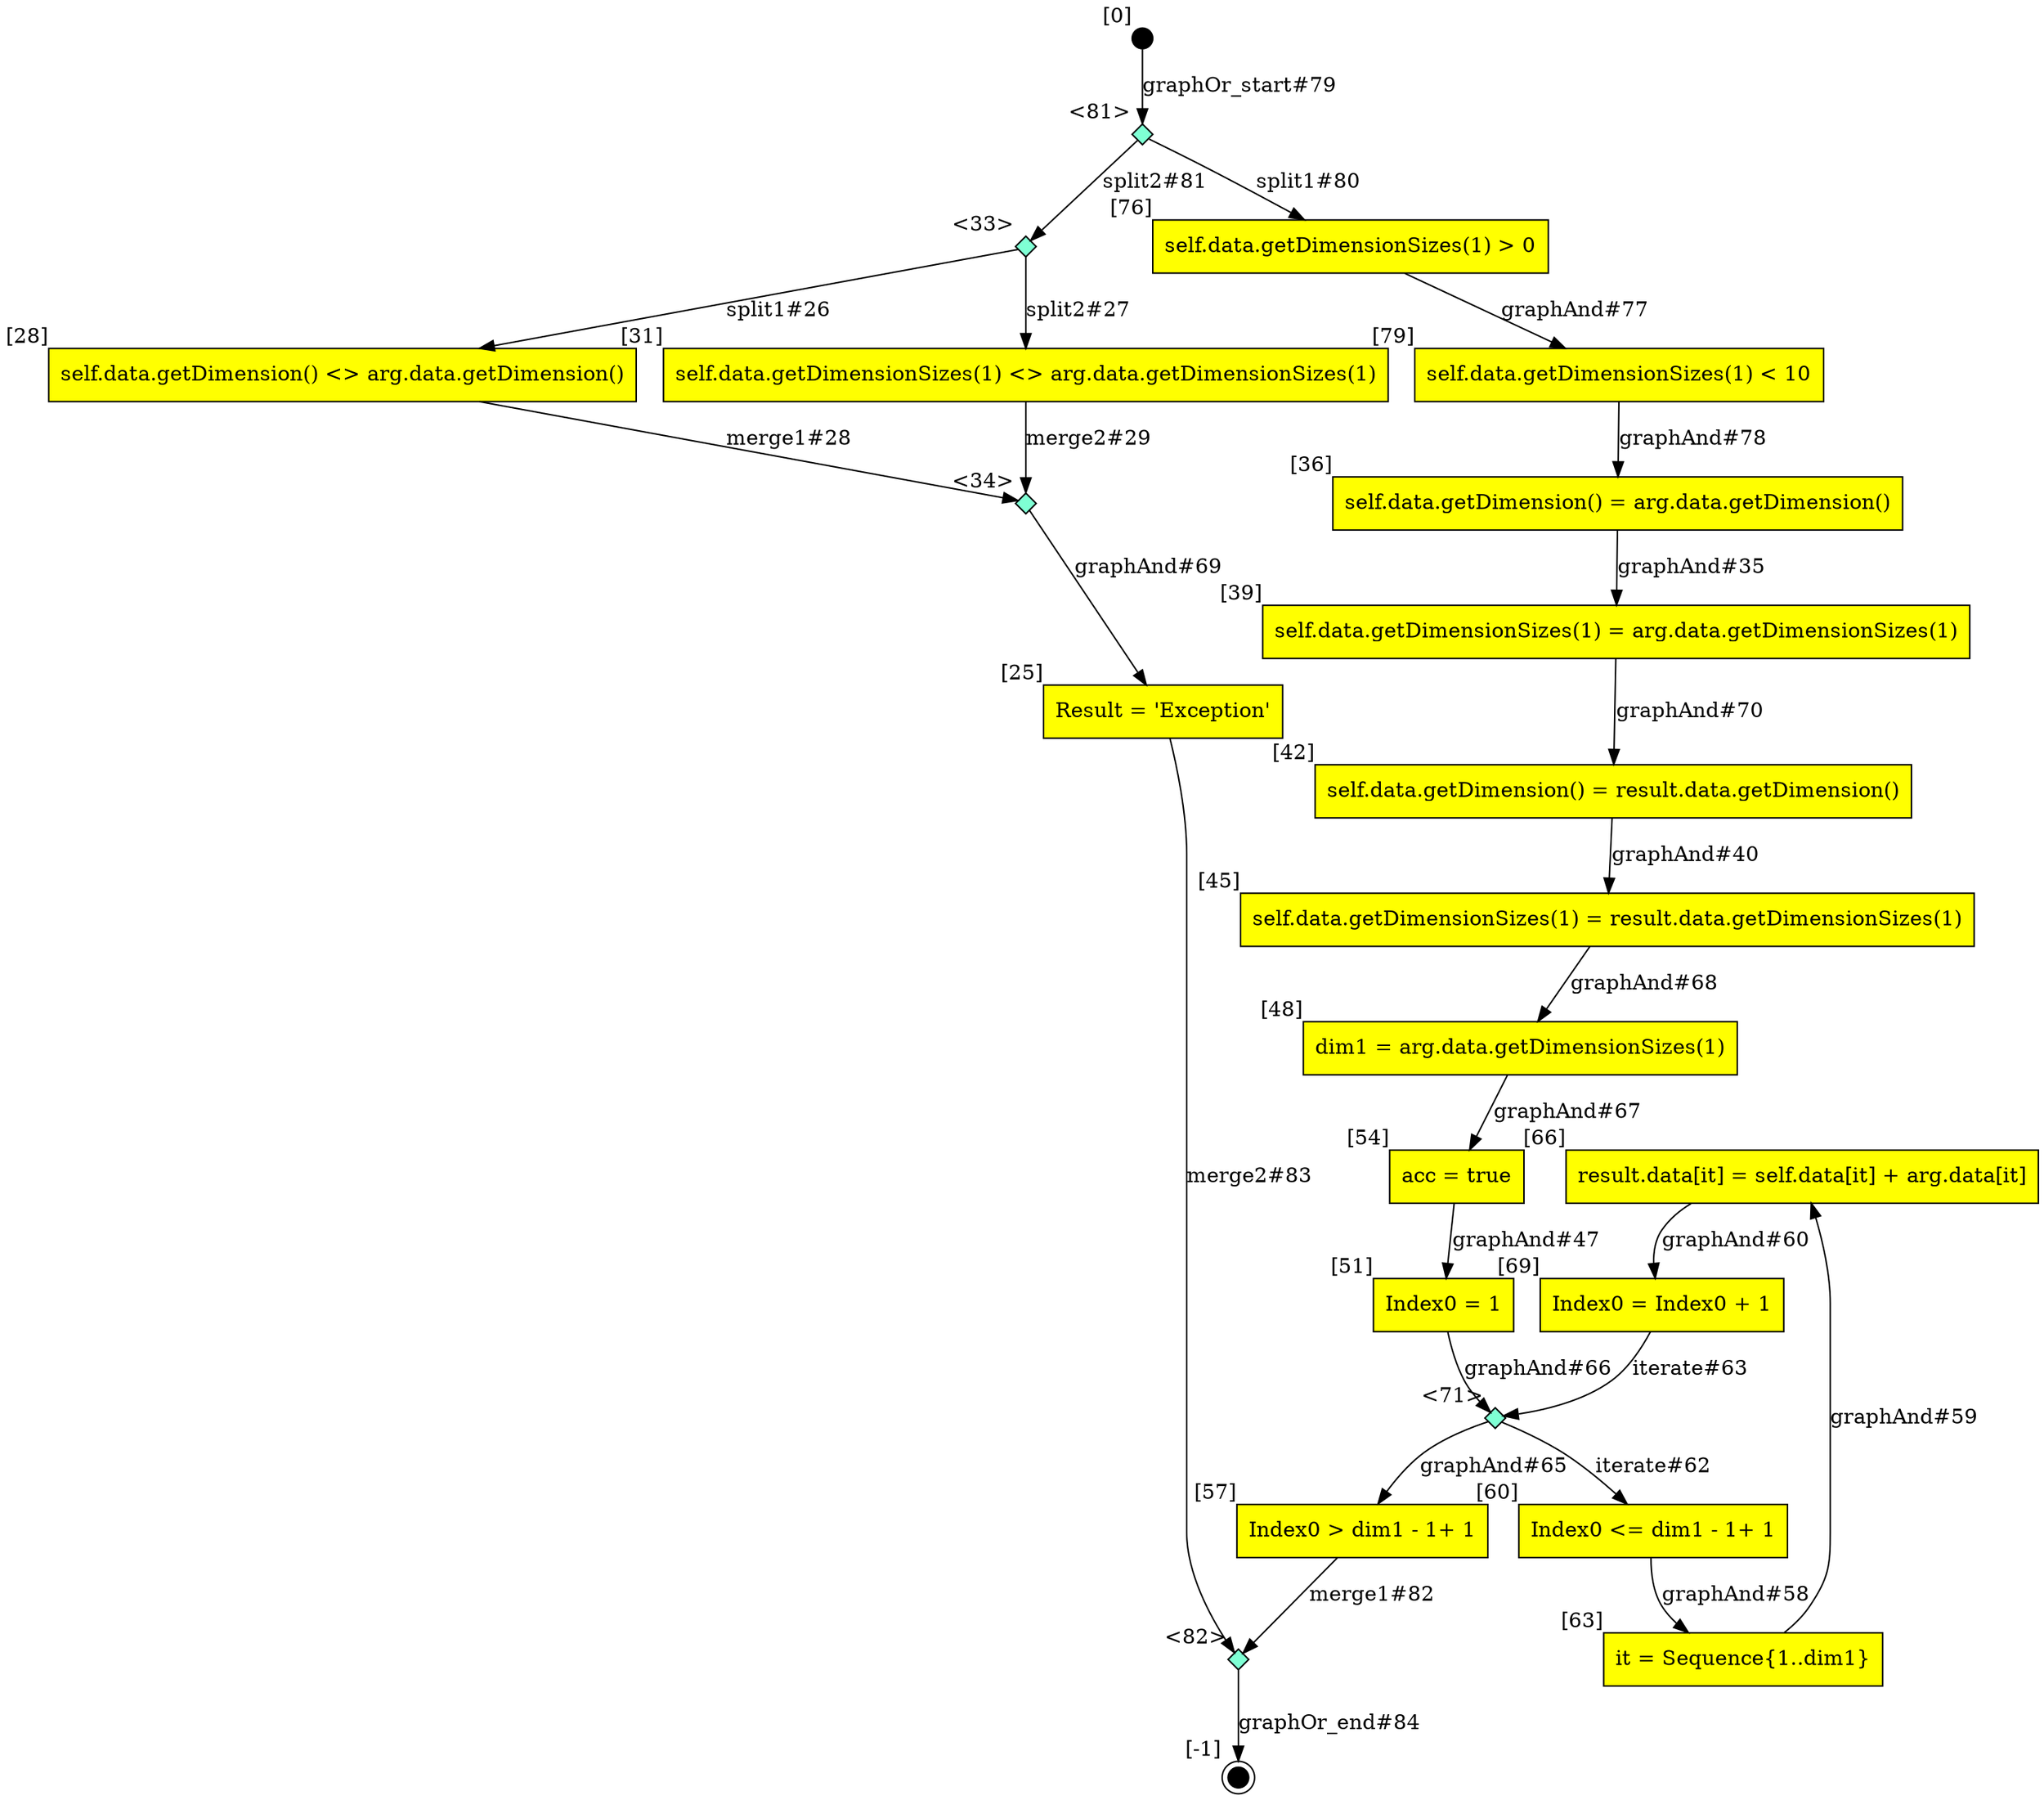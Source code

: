 digraph CLG {
  66 [shape="box", label="result.data[it] = self.data[it] + arg.data[it]", style=filled, fillcolor=yellow, xlabel="[66]"];
  69 [shape="box", label="Index0 = Index0 + 1", style=filled, fillcolor=yellow, xlabel="[69]"];
  71 [shape="diamond", label="", xlabel="<71>", style=filled, fillcolor=aquamarine, fixedsize=true, width=.2, height=.2];
  75 [style=filled, fillcolor=black, shape="circle", label="", fixedsize=true, width=.2, height=.2, xlabel="[0]"];
  76 [shape="box", label="self.data.getDimensionSizes(1) > 0", style=filled, fillcolor=yellow, xlabel="[76]"];
  79 [shape="box", label="self.data.getDimensionSizes(1) < 10", style=filled, fillcolor=yellow, xlabel="[79]"];
  81 [shape="diamond", label="", xlabel="<81>", style=filled, fillcolor=aquamarine, fixedsize=true, width=.2, height=.2];
  82 [shape="diamond", label="", xlabel="<82>", style=filled, fillcolor=aquamarine, fixedsize=true, width=.2, height=.2];
  25 [shape="box", label="Result = 'Exception'", style=filled, fillcolor=yellow, xlabel="[25]"];
  26 [style=filled, fillcolor=black, shape="doublecircle", label="", fixedsize=true, width=.2, height=.2, xlabel="[-1]"];
  28 [shape="box", label="self.data.getDimension() <> arg.data.getDimension()", style=filled, fillcolor=yellow, xlabel="[28]"];
  31 [shape="box", label="self.data.getDimensionSizes(1) <> arg.data.getDimensionSizes(1)", style=filled, fillcolor=yellow, xlabel="[31]"];
  33 [shape="diamond", label="", xlabel="<33>", style=filled, fillcolor=aquamarine, fixedsize=true, width=.2, height=.2];
  34 [shape="diamond", label="", xlabel="<34>", style=filled, fillcolor=aquamarine, fixedsize=true, width=.2, height=.2];
  36 [shape="box", label="self.data.getDimension() = arg.data.getDimension()", style=filled, fillcolor=yellow, xlabel="[36]"];
  39 [shape="box", label="self.data.getDimensionSizes(1) = arg.data.getDimensionSizes(1)", style=filled, fillcolor=yellow, xlabel="[39]"];
  42 [shape="box", label="self.data.getDimension() = result.data.getDimension()", style=filled, fillcolor=yellow, xlabel="[42]"];
  45 [shape="box", label="self.data.getDimensionSizes(1) = result.data.getDimensionSizes(1)", style=filled, fillcolor=yellow, xlabel="[45]"];
  48 [shape="box", label="dim1 = arg.data.getDimensionSizes(1)", style=filled, fillcolor=yellow, xlabel="[48]"];
  51 [shape="box", label="Index0 = 1", style=filled, fillcolor=yellow, xlabel="[51]"];
  54 [shape="box", label="acc = true", style=filled, fillcolor=yellow, xlabel="[54]"];
  57 [shape="box", label="Index0 > dim1 - 1+ 1", style=filled, fillcolor=yellow, xlabel="[57]"];
  60 [shape="box", label="Index0 <= dim1 - 1+ 1", style=filled, fillcolor=yellow, xlabel="[60]"];
  63 [shape="box", label="it = Sequence{1..dim1}", style=filled, fillcolor=yellow, xlabel="[63]"];
  71 -> 57[label="graphAnd#65"];
  51 -> 71[label="graphAnd#66"];
  48 -> 54[label="graphAnd#67"];
  45 -> 48[label="graphAnd#68"];
  34 -> 25[label="graphAnd#69"];
  39 -> 42[label="graphAnd#70"];
  76 -> 79[label="graphAnd#77"];
  79 -> 36[label="graphAnd#78"];
  75 -> 81[label="graphOr_start#79"];
  81 -> 76[label="split1#80"];
  81 -> 33[label="split2#81"];
  57 -> 82[label="merge1#82"];
  25 -> 82[label="merge2#83"];
  82 -> 26[label="graphOr_end#84"];
  33 -> 28[label="split1#26"];
  33 -> 31[label="split2#27"];
  28 -> 34[label="merge1#28"];
  31 -> 34[label="merge2#29"];
  36 -> 39[label="graphAnd#35"];
  42 -> 45[label="graphAnd#40"];
  54 -> 51[label="graphAnd#47"];
  60 -> 63[label="graphAnd#58"];
  63 -> 66[label="graphAnd#59"];
  66 -> 69[label="graphAnd#60"];
  71 -> 60[label="iterate#62"];
  69 -> 71[label="iterate#63"];
}
